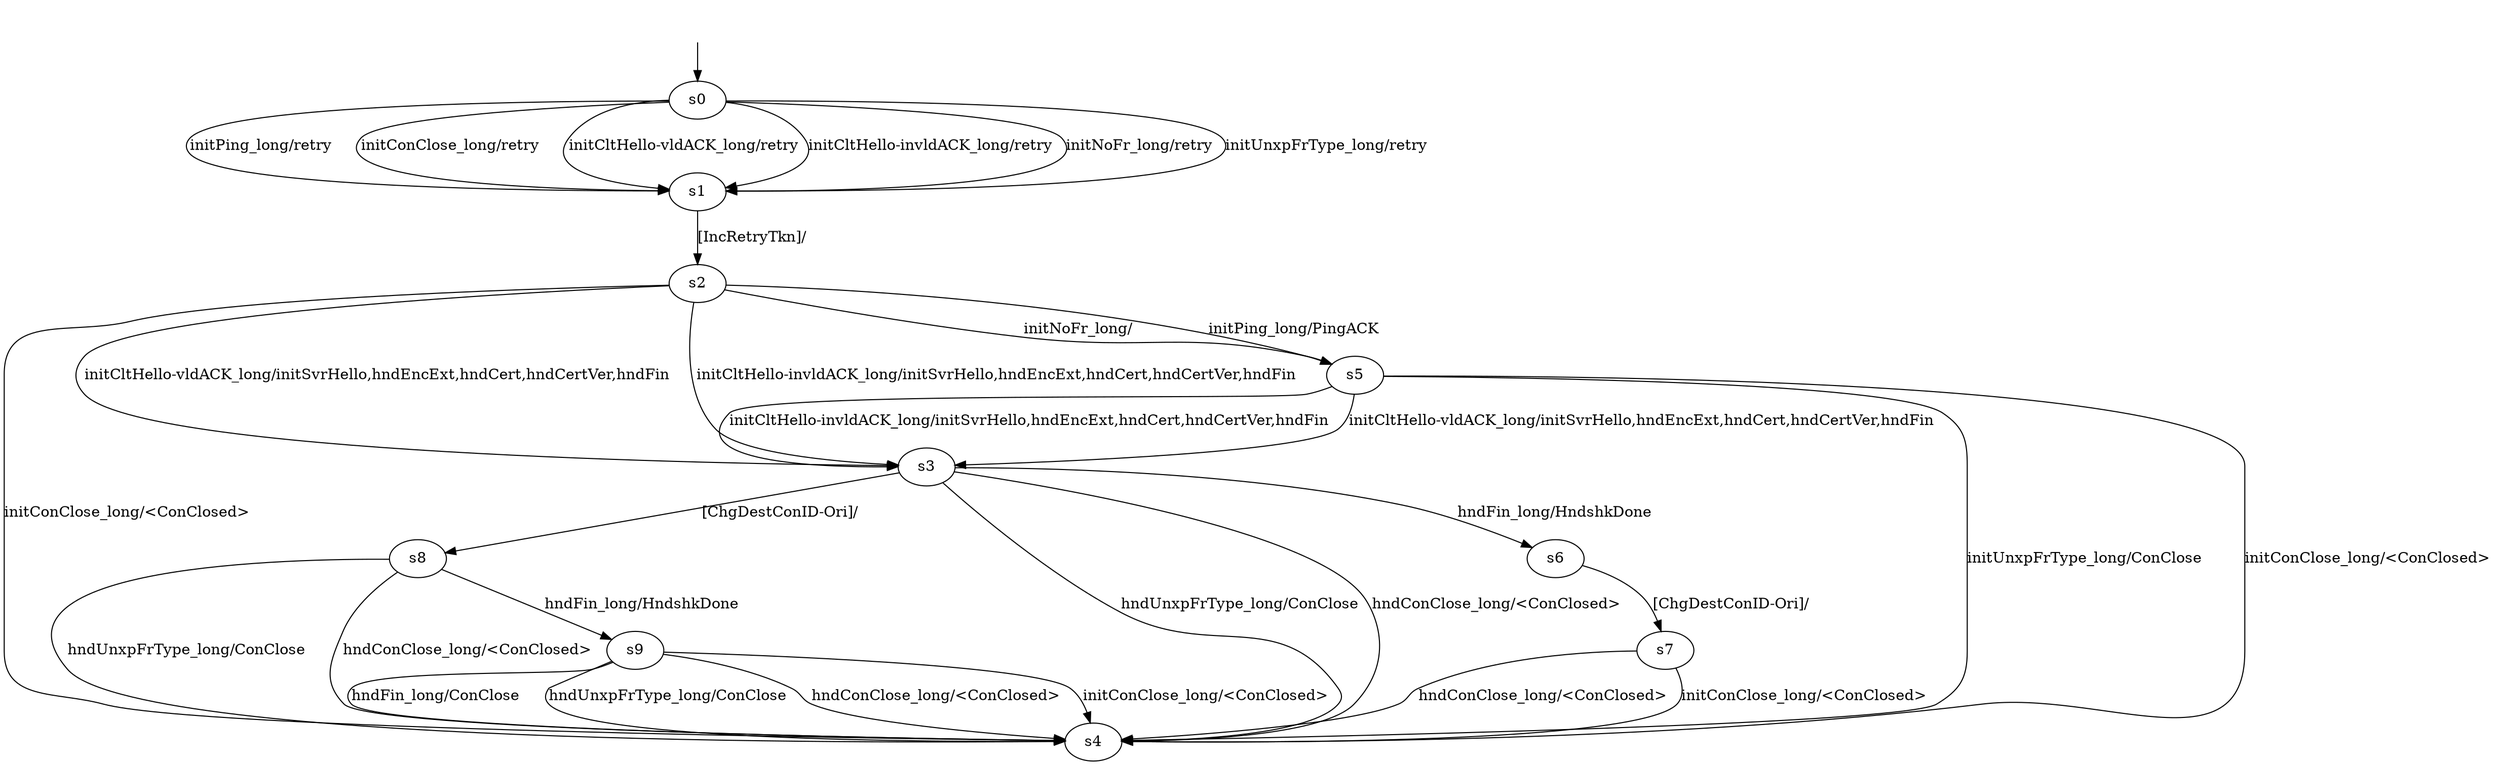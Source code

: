 digraph "../results/quiche4jModels/quiche4j-BWR-lCS-0/learnedModel" {
s0 [label=s0];
s1 [label=s1];
s2 [label=s2];
s3 [label=s3];
s4 [label=s4];
s5 [label=s5];
s6 [label=s6];
s7 [label=s7];
s8 [label=s8];
s9 [label=s9];
s0 -> s1  [label="initPing_long/retry "];
s0 -> s1  [label="initConClose_long/retry "];
s0 -> s1  [label="initCltHello-vldACK_long/retry "];
s0 -> s1  [label="initCltHello-invldACK_long/retry "];
s0 -> s1  [label="initNoFr_long/retry "];
s0 -> s1  [label="initUnxpFrType_long/retry "];
s1 -> s2  [label="[IncRetryTkn]/ "];
s2 -> s5  [label="initPing_long/PingACK "];
s2 -> s4  [label="initConClose_long/<ConClosed> "];
s2 -> s3  [label="initCltHello-vldACK_long/initSvrHello,hndEncExt,hndCert,hndCertVer,hndFin "];
s2 -> s3  [label="initCltHello-invldACK_long/initSvrHello,hndEncExt,hndCert,hndCertVer,hndFin "];
s2 -> s5  [label="initNoFr_long/ "];
s3 -> s6  [label="hndFin_long/HndshkDone "];
s3 -> s4  [label="hndUnxpFrType_long/ConClose "];
s3 -> s4  [label="hndConClose_long/<ConClosed> "];
s3 -> s8  [label="[ChgDestConID-Ori]/ "];
s5 -> s4  [label="initConClose_long/<ConClosed> "];
s5 -> s3  [label="initCltHello-vldACK_long/initSvrHello,hndEncExt,hndCert,hndCertVer,hndFin "];
s5 -> s3  [label="initCltHello-invldACK_long/initSvrHello,hndEncExt,hndCert,hndCertVer,hndFin "];
s5 -> s4  [label="initUnxpFrType_long/ConClose "];
s6 -> s7  [label="[ChgDestConID-Ori]/ "];
s7 -> s4  [label="initConClose_long/<ConClosed> "];
s7 -> s4  [label="hndConClose_long/<ConClosed> "];
s8 -> s9  [label="hndFin_long/HndshkDone "];
s8 -> s4  [label="hndUnxpFrType_long/ConClose "];
s8 -> s4  [label="hndConClose_long/<ConClosed> "];
s9 -> s4  [label="initConClose_long/<ConClosed> "];
s9 -> s4  [label="hndFin_long/ConClose "];
s9 -> s4  [label="hndUnxpFrType_long/ConClose "];
s9 -> s4  [label="hndConClose_long/<ConClosed> "];
__start0 [label="", shape=none];
__start0 -> s0  [label=""];
}
